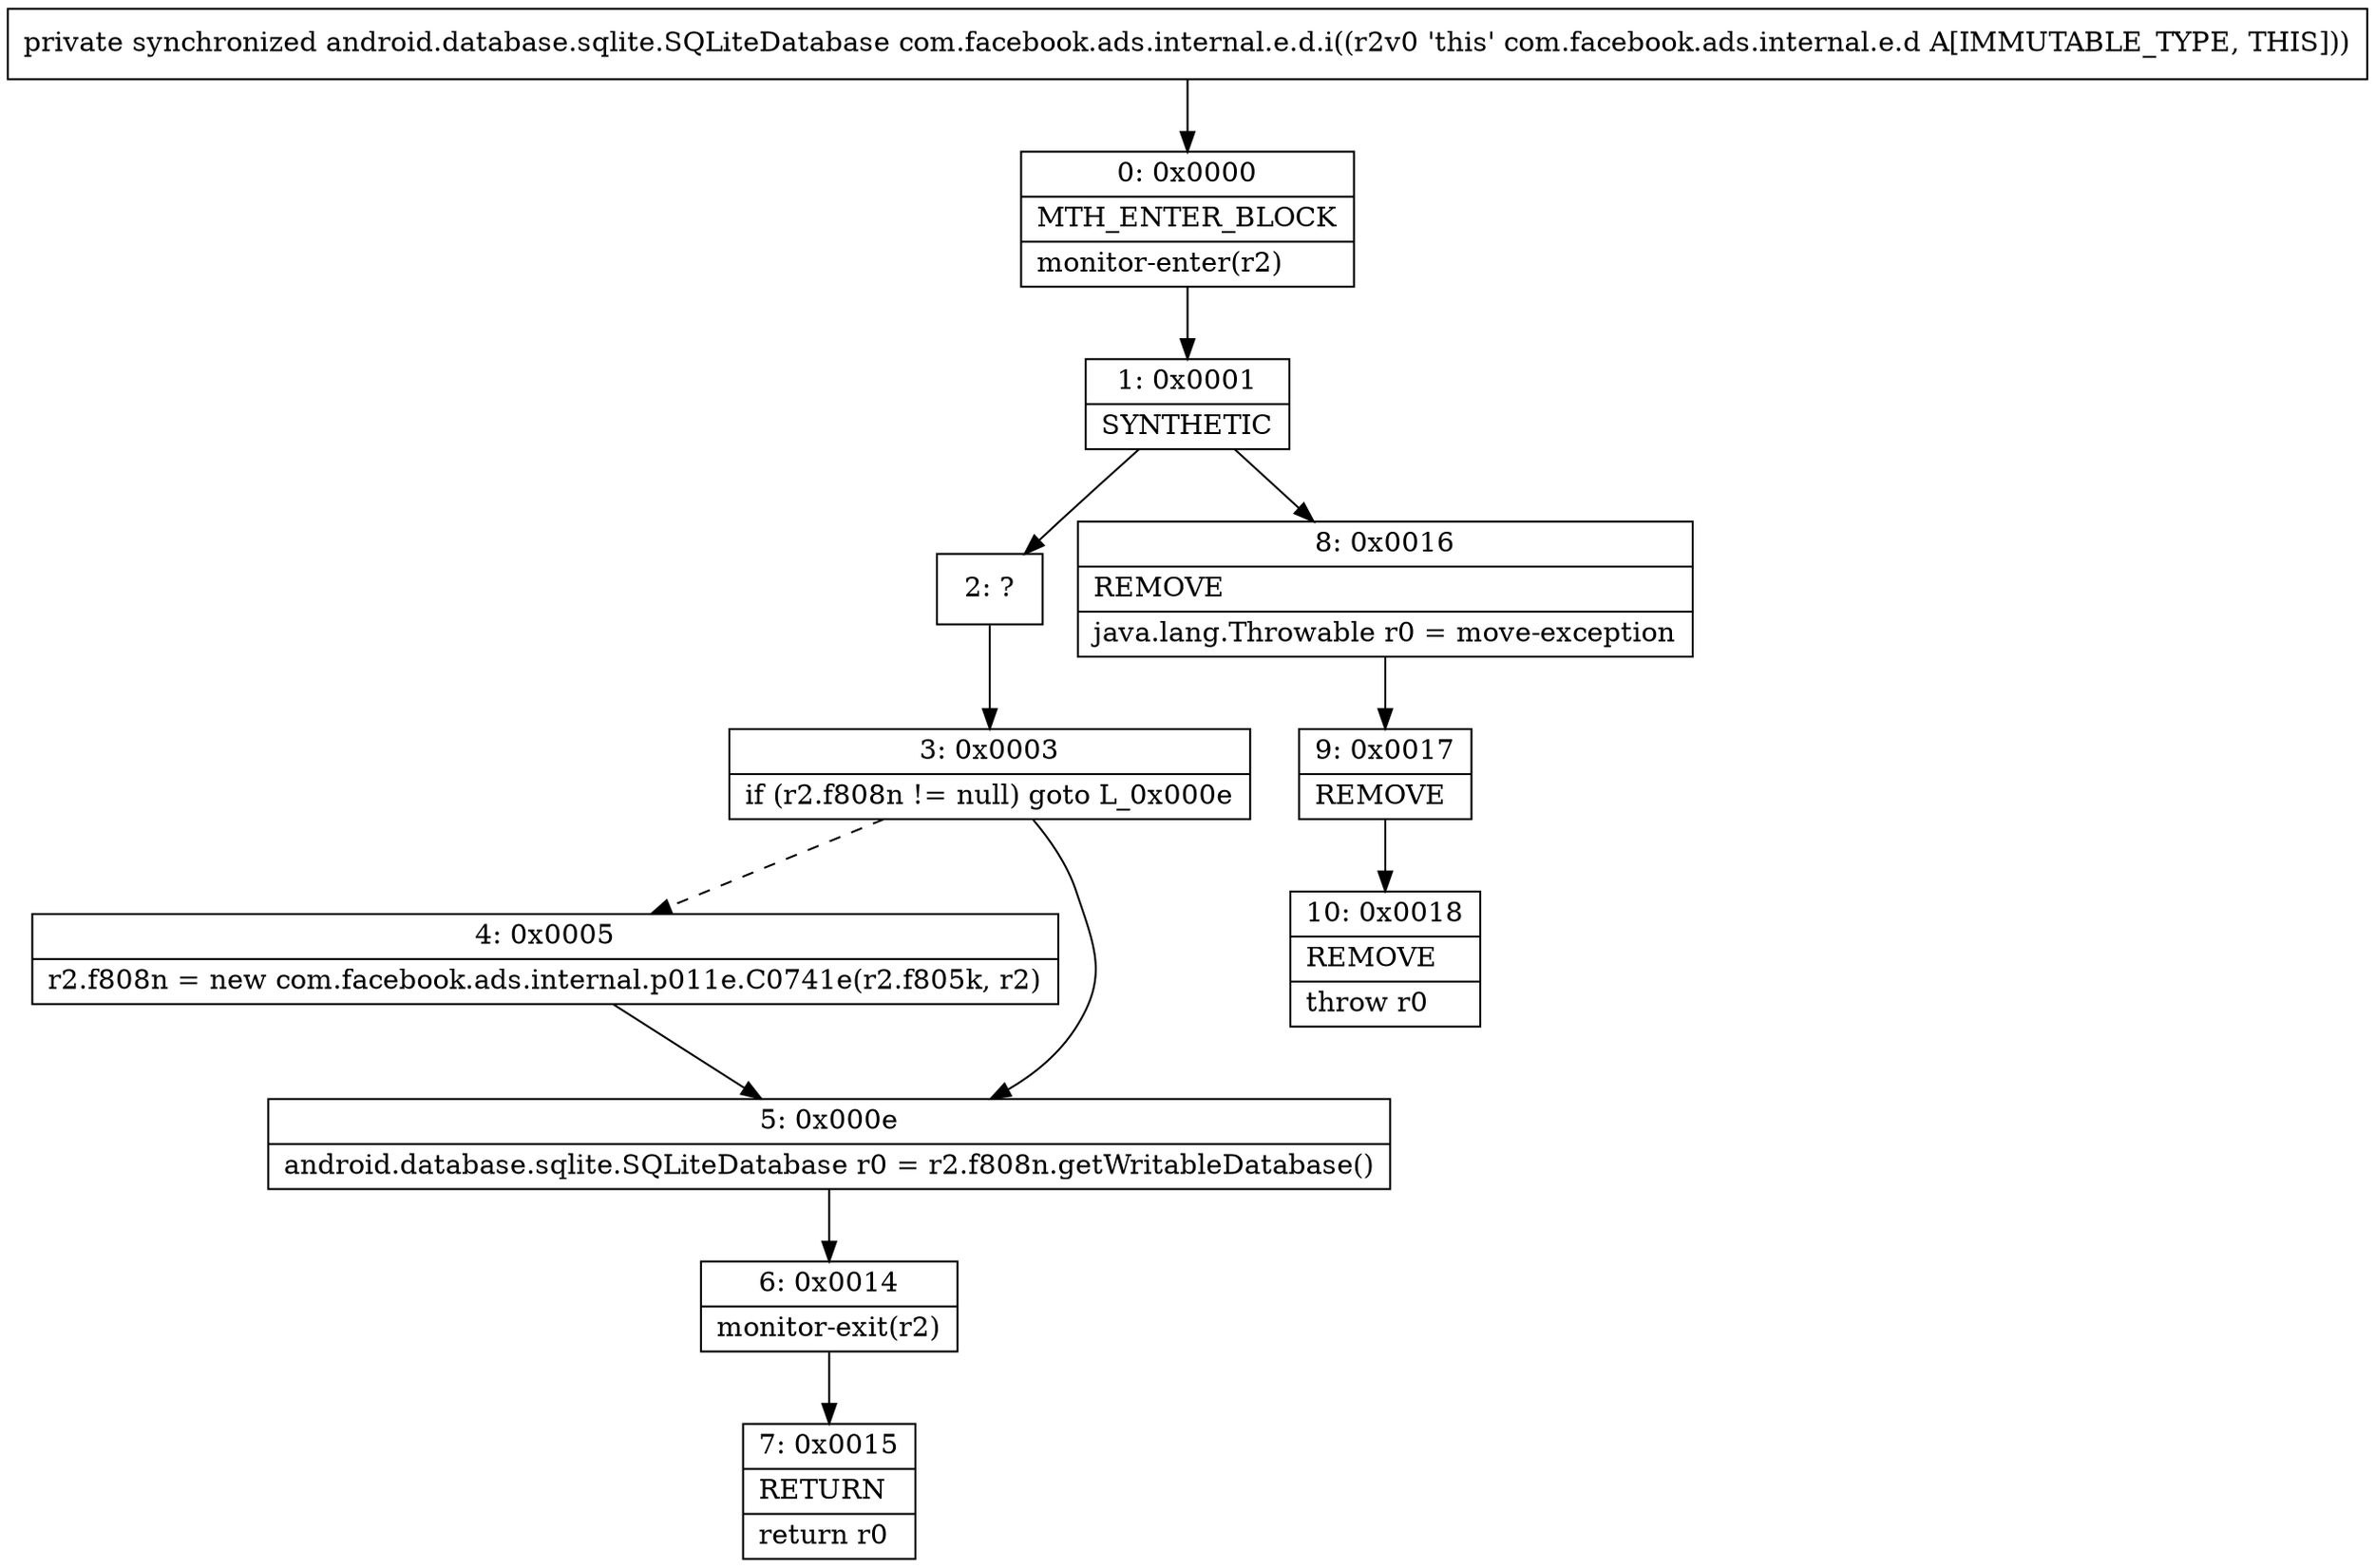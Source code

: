 digraph "CFG forcom.facebook.ads.internal.e.d.i()Landroid\/database\/sqlite\/SQLiteDatabase;" {
Node_0 [shape=record,label="{0\:\ 0x0000|MTH_ENTER_BLOCK\l|monitor\-enter(r2)\l}"];
Node_1 [shape=record,label="{1\:\ 0x0001|SYNTHETIC\l}"];
Node_2 [shape=record,label="{2\:\ ?}"];
Node_3 [shape=record,label="{3\:\ 0x0003|if (r2.f808n != null) goto L_0x000e\l}"];
Node_4 [shape=record,label="{4\:\ 0x0005|r2.f808n = new com.facebook.ads.internal.p011e.C0741e(r2.f805k, r2)\l}"];
Node_5 [shape=record,label="{5\:\ 0x000e|android.database.sqlite.SQLiteDatabase r0 = r2.f808n.getWritableDatabase()\l}"];
Node_6 [shape=record,label="{6\:\ 0x0014|monitor\-exit(r2)\l}"];
Node_7 [shape=record,label="{7\:\ 0x0015|RETURN\l|return r0\l}"];
Node_8 [shape=record,label="{8\:\ 0x0016|REMOVE\l|java.lang.Throwable r0 = move\-exception\l}"];
Node_9 [shape=record,label="{9\:\ 0x0017|REMOVE\l}"];
Node_10 [shape=record,label="{10\:\ 0x0018|REMOVE\l|throw r0\l}"];
MethodNode[shape=record,label="{private synchronized android.database.sqlite.SQLiteDatabase com.facebook.ads.internal.e.d.i((r2v0 'this' com.facebook.ads.internal.e.d A[IMMUTABLE_TYPE, THIS])) }"];
MethodNode -> Node_0;
Node_0 -> Node_1;
Node_1 -> Node_2;
Node_1 -> Node_8;
Node_2 -> Node_3;
Node_3 -> Node_4[style=dashed];
Node_3 -> Node_5;
Node_4 -> Node_5;
Node_5 -> Node_6;
Node_6 -> Node_7;
Node_8 -> Node_9;
Node_9 -> Node_10;
}

